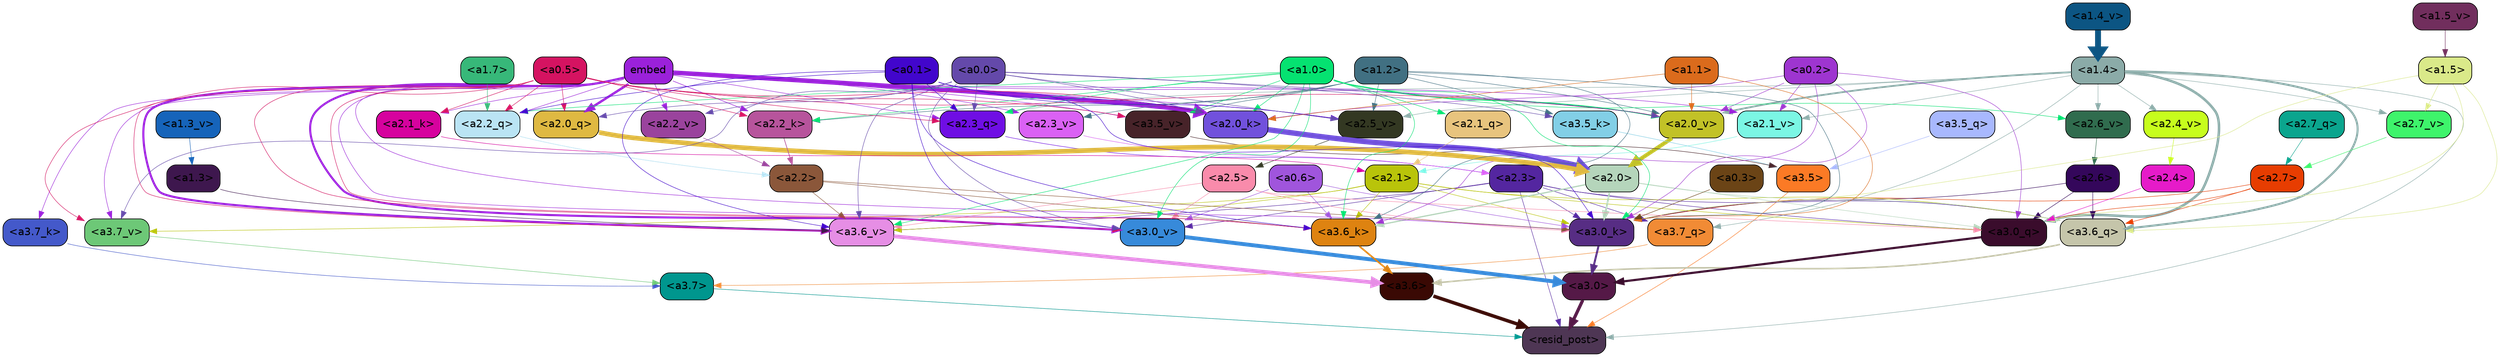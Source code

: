 strict digraph "" {
	graph [bgcolor=transparent,
		layout=dot,
		overlap=false,
		splines=true
	];
	"<a3.7>"	[color=black,
		fillcolor="#00968e",
		fontname=Helvetica,
		shape=box,
		style="filled, rounded"];
	"<resid_post>"	[color=black,
		fillcolor="#4e3654",
		fontname=Helvetica,
		shape=box,
		style="filled, rounded"];
	"<a3.7>" -> "<resid_post>"	[color="#00968e",
		penwidth=0.6239100098609924];
	"<a3.6>"	[color=black,
		fillcolor="#3a0904",
		fontname=Helvetica,
		shape=box,
		style="filled, rounded"];
	"<a3.6>" -> "<resid_post>"	[color="#3a0904",
		penwidth=4.569062113761902];
	"<a3.5>"	[color=black,
		fillcolor="#fb7a25",
		fontname=Helvetica,
		shape=box,
		style="filled, rounded"];
	"<a3.5>" -> "<resid_post>"	[color="#fb7a25",
		penwidth=0.6];
	"<a3.0>"	[color=black,
		fillcolor="#551947",
		fontname=Helvetica,
		shape=box,
		style="filled, rounded"];
	"<a3.0>" -> "<resid_post>"	[color="#551947",
		penwidth=4.283544182777405];
	"<a2.3>"	[color=black,
		fillcolor="#5426a0",
		fontname=Helvetica,
		shape=box,
		style="filled, rounded"];
	"<a2.3>" -> "<resid_post>"	[color="#5426a0",
		penwidth=0.6];
	"<a3.7_q>"	[color=black,
		fillcolor="#f18b35",
		fontname=Helvetica,
		shape=box,
		style="filled, rounded"];
	"<a2.3>" -> "<a3.7_q>"	[color="#5426a0",
		penwidth=0.6];
	"<a3.6_q>"	[color=black,
		fillcolor="#c5c5aa",
		fontname=Helvetica,
		shape=box,
		style="filled, rounded"];
	"<a2.3>" -> "<a3.6_q>"	[color="#5426a0",
		penwidth=0.6];
	"<a3.0_q>"	[color=black,
		fillcolor="#3a0c2c",
		fontname=Helvetica,
		shape=box,
		style="filled, rounded"];
	"<a2.3>" -> "<a3.0_q>"	[color="#5426a0",
		penwidth=0.6];
	"<a3.0_k>"	[color=black,
		fillcolor="#572d84",
		fontname=Helvetica,
		shape=box,
		style="filled, rounded"];
	"<a2.3>" -> "<a3.0_k>"	[color="#5426a0",
		penwidth=0.6];
	"<a3.6_v>"	[color=black,
		fillcolor="#e68ee5",
		fontname=Helvetica,
		shape=box,
		style="filled, rounded"];
	"<a2.3>" -> "<a3.6_v>"	[color="#5426a0",
		penwidth=0.6];
	"<a3.0_v>"	[color=black,
		fillcolor="#378ada",
		fontname=Helvetica,
		shape=box,
		style="filled, rounded"];
	"<a2.3>" -> "<a3.0_v>"	[color="#5426a0",
		penwidth=0.6];
	"<a1.4>"	[color=black,
		fillcolor="#8baba8",
		fontname=Helvetica,
		shape=box,
		style="filled, rounded"];
	"<a1.4>" -> "<resid_post>"	[color="#8baba8",
		penwidth=0.6];
	"<a1.4>" -> "<a3.7_q>"	[color="#8baba8",
		penwidth=0.6];
	"<a1.4>" -> "<a3.6_q>"	[color="#8baba8",
		penwidth=2.6908124685287476];
	"<a1.4>" -> "<a3.0_q>"	[color="#8baba8",
		penwidth=3.32076895236969];
	"<a2.3_q>"	[color=black,
		fillcolor="#6f0ee4",
		fontname=Helvetica,
		shape=box,
		style="filled, rounded"];
	"<a1.4>" -> "<a2.3_q>"	[color="#8baba8",
		penwidth=0.6];
	"<a2.7_v>"	[color=black,
		fillcolor="#3ef46b",
		fontname=Helvetica,
		shape=box,
		style="filled, rounded"];
	"<a1.4>" -> "<a2.7_v>"	[color="#8baba8",
		penwidth=0.6];
	"<a2.6_v>"	[color=black,
		fillcolor="#306c4e",
		fontname=Helvetica,
		shape=box,
		style="filled, rounded"];
	"<a1.4>" -> "<a2.6_v>"	[color="#8baba8",
		penwidth=0.6];
	"<a2.5_v>"	[color=black,
		fillcolor="#333822",
		fontname=Helvetica,
		shape=box,
		style="filled, rounded"];
	"<a1.4>" -> "<a2.5_v>"	[color="#8baba8",
		penwidth=0.6];
	"<a2.4_v>"	[color=black,
		fillcolor="#c7fd1d",
		fontname=Helvetica,
		shape=box,
		style="filled, rounded"];
	"<a1.4>" -> "<a2.4_v>"	[color="#8baba8",
		penwidth=0.6];
	"<a2.1_v>"	[color=black,
		fillcolor="#7bf6e4",
		fontname=Helvetica,
		shape=box,
		style="filled, rounded"];
	"<a1.4>" -> "<a2.1_v>"	[color="#8baba8",
		penwidth=0.6];
	"<a2.0_v>"	[color=black,
		fillcolor="#c2c227",
		fontname=Helvetica,
		shape=box,
		style="filled, rounded"];
	"<a1.4>" -> "<a2.0_v>"	[color="#8baba8",
		penwidth=2.3065454959869385];
	"<a3.7_q>" -> "<a3.7>"	[color="#f18b35",
		penwidth=0.6];
	"<a3.6_q>" -> "<a3.6>"	[color="#c5c5aa",
		penwidth=2.03758105635643];
	"<a3.5_q>"	[color=black,
		fillcolor="#a8b8fe",
		fontname=Helvetica,
		shape=box,
		style="filled, rounded"];
	"<a3.5_q>" -> "<a3.5>"	[color="#a8b8fe",
		penwidth=0.6];
	"<a3.0_q>" -> "<a3.0>"	[color="#3a0c2c",
		penwidth=2.8638100624084473];
	"<a3.7_k>"	[color=black,
		fillcolor="#4459ca",
		fontname=Helvetica,
		shape=box,
		style="filled, rounded"];
	"<a3.7_k>" -> "<a3.7>"	[color="#4459ca",
		penwidth=0.6];
	"<a3.6_k>"	[color=black,
		fillcolor="#de8311",
		fontname=Helvetica,
		shape=box,
		style="filled, rounded"];
	"<a3.6_k>" -> "<a3.6>"	[color="#de8311",
		penwidth=2.174198240041733];
	"<a3.5_k>"	[color=black,
		fillcolor="#82cfe6",
		fontname=Helvetica,
		shape=box,
		style="filled, rounded"];
	"<a3.5_k>" -> "<a3.5>"	[color="#82cfe6",
		penwidth=0.6];
	"<a3.0_k>" -> "<a3.0>"	[color="#572d84",
		penwidth=2.6274144649505615];
	"<a3.7_v>"	[color=black,
		fillcolor="#6dc877",
		fontname=Helvetica,
		shape=box,
		style="filled, rounded"];
	"<a3.7_v>" -> "<a3.7>"	[color="#6dc877",
		penwidth=0.6];
	"<a3.6_v>" -> "<a3.6>"	[color="#e68ee5",
		penwidth=5.002329230308533];
	"<a3.5_v>"	[color=black,
		fillcolor="#472329",
		fontname=Helvetica,
		shape=box,
		style="filled, rounded"];
	"<a3.5_v>" -> "<a3.5>"	[color="#472329",
		penwidth=0.6];
	"<a3.0_v>" -> "<a3.0>"	[color="#378ada",
		penwidth=5.188832879066467];
	"<a2.7>"	[color=black,
		fillcolor="#e73d01",
		fontname=Helvetica,
		shape=box,
		style="filled, rounded"];
	"<a2.7>" -> "<a3.6_q>"	[color="#e73d01",
		penwidth=0.6];
	"<a2.7>" -> "<a3.0_q>"	[color="#e73d01",
		penwidth=0.6];
	"<a2.7>" -> "<a3.0_k>"	[color="#e73d01",
		penwidth=0.6];
	"<a2.6>"	[color=black,
		fillcolor="#34075b",
		fontname=Helvetica,
		shape=box,
		style="filled, rounded"];
	"<a2.6>" -> "<a3.6_q>"	[color="#34075b",
		penwidth=0.6];
	"<a2.6>" -> "<a3.0_q>"	[color="#34075b",
		penwidth=0.6];
	"<a2.6>" -> "<a3.0_k>"	[color="#34075b",
		penwidth=0.6];
	"<a2.1>"	[color=black,
		fillcolor="#b9c40a",
		fontname=Helvetica,
		shape=box,
		style="filled, rounded"];
	"<a2.1>" -> "<a3.6_q>"	[color="#b9c40a",
		penwidth=0.6];
	"<a2.1>" -> "<a3.0_q>"	[color="#b9c40a",
		penwidth=0.6];
	"<a2.1>" -> "<a3.6_k>"	[color="#b9c40a",
		penwidth=0.6];
	"<a2.1>" -> "<a3.0_k>"	[color="#b9c40a",
		penwidth=0.6];
	"<a2.1>" -> "<a3.7_v>"	[color="#b9c40a",
		penwidth=0.6];
	"<a2.1>" -> "<a3.6_v>"	[color="#b9c40a",
		penwidth=0.6];
	"<a2.0>"	[color=black,
		fillcolor="#b5d5bb",
		fontname=Helvetica,
		shape=box,
		style="filled, rounded"];
	"<a2.0>" -> "<a3.6_q>"	[color="#b5d5bb",
		penwidth=0.6];
	"<a2.0>" -> "<a3.0_q>"	[color="#b5d5bb",
		penwidth=0.6];
	"<a2.0>" -> "<a3.6_k>"	[color="#b5d5bb",
		penwidth=1.6254686117172241];
	"<a2.0>" -> "<a3.0_k>"	[color="#b5d5bb",
		penwidth=2.182972814887762];
	"<a1.5>"	[color=black,
		fillcolor="#dae989",
		fontname=Helvetica,
		shape=box,
		style="filled, rounded"];
	"<a1.5>" -> "<a3.6_q>"	[color="#dae989",
		penwidth=0.6];
	"<a1.5>" -> "<a3.0_q>"	[color="#dae989",
		penwidth=0.6];
	"<a1.5>" -> "<a3.0_k>"	[color="#dae989",
		penwidth=0.6];
	"<a1.5>" -> "<a2.7_v>"	[color="#dae989",
		penwidth=0.6];
	"<a2.5>"	[color=black,
		fillcolor="#f98bab",
		fontname=Helvetica,
		shape=box,
		style="filled, rounded"];
	"<a2.5>" -> "<a3.0_q>"	[color="#f98bab",
		penwidth=0.6];
	"<a2.5>" -> "<a3.0_k>"	[color="#f98bab",
		penwidth=0.6];
	"<a2.5>" -> "<a3.6_v>"	[color="#f98bab",
		penwidth=0.6];
	"<a2.5>" -> "<a3.0_v>"	[color="#f98bab",
		penwidth=0.6];
	"<a2.4>"	[color=black,
		fillcolor="#e61bc9",
		fontname=Helvetica,
		shape=box,
		style="filled, rounded"];
	"<a2.4>" -> "<a3.0_q>"	[color="#e61bc9",
		penwidth=0.6];
	"<a0.2>"	[color=black,
		fillcolor="#9e35d0",
		fontname=Helvetica,
		shape=box,
		style="filled, rounded"];
	"<a0.2>" -> "<a3.0_q>"	[color="#9e35d0",
		penwidth=0.6];
	"<a0.2>" -> "<a3.6_k>"	[color="#9e35d0",
		penwidth=0.6];
	"<a0.2>" -> "<a3.0_k>"	[color="#9e35d0",
		penwidth=0.6];
	"<a2.0_k>"	[color=black,
		fillcolor="#7151dc",
		fontname=Helvetica,
		shape=box,
		style="filled, rounded"];
	"<a0.2>" -> "<a2.0_k>"	[color="#9e35d0",
		penwidth=0.6];
	"<a0.2>" -> "<a2.1_v>"	[color="#9e35d0",
		penwidth=0.6];
	"<a0.2>" -> "<a2.0_v>"	[color="#9e35d0",
		penwidth=0.6];
	embed	[color=black,
		fillcolor="#9b21da",
		fontname=Helvetica,
		shape=box,
		style="filled, rounded"];
	embed -> "<a3.7_k>"	[color="#9b21da",
		penwidth=0.6];
	embed -> "<a3.6_k>"	[color="#9b21da",
		penwidth=0.6];
	embed -> "<a3.0_k>"	[color="#9b21da",
		penwidth=0.6];
	embed -> "<a3.7_v>"	[color="#9b21da",
		penwidth=0.6];
	embed -> "<a3.6_v>"	[color="#9b21da",
		penwidth=2.809220314025879];
	embed -> "<a3.5_v>"	[color="#9b21da",
		penwidth=0.6];
	embed -> "<a3.0_v>"	[color="#9b21da",
		penwidth=2.754121422767639];
	embed -> "<a2.3_q>"	[color="#9b21da",
		penwidth=0.6];
	"<a2.2_q>"	[color=black,
		fillcolor="#bae4f4",
		fontname=Helvetica,
		shape=box,
		style="filled, rounded"];
	embed -> "<a2.2_q>"	[color="#9b21da",
		penwidth=0.6];
	"<a2.0_q>"	[color=black,
		fillcolor="#dfb942",
		fontname=Helvetica,
		shape=box,
		style="filled, rounded"];
	embed -> "<a2.0_q>"	[color="#9b21da",
		penwidth=3.102177858352661];
	"<a2.2_k>"	[color=black,
		fillcolor="#b7549c",
		fontname=Helvetica,
		shape=box,
		style="filled, rounded"];
	embed -> "<a2.2_k>"	[color="#9b21da",
		penwidth=0.6805839538574219];
	"<a2.1_k>"	[color=black,
		fillcolor="#d6029e",
		fontname=Helvetica,
		shape=box,
		style="filled, rounded"];
	embed -> "<a2.1_k>"	[color="#9b21da",
		penwidth=0.6];
	embed -> "<a2.0_k>"	[color="#9b21da",
		penwidth=5.977519929409027];
	embed -> "<a2.5_v>"	[color="#9b21da",
		penwidth=0.6];
	"<a2.3_v>"	[color=black,
		fillcolor="#da61f4",
		fontname=Helvetica,
		shape=box,
		style="filled, rounded"];
	embed -> "<a2.3_v>"	[color="#9b21da",
		penwidth=0.6];
	"<a2.2_v>"	[color=black,
		fillcolor="#9a439d",
		fontname=Helvetica,
		shape=box,
		style="filled, rounded"];
	embed -> "<a2.2_v>"	[color="#9b21da",
		penwidth=0.6436443328857422];
	embed -> "<a2.1_v>"	[color="#9b21da",
		penwidth=0.6];
	embed -> "<a2.0_v>"	[color="#9b21da",
		penwidth=0.6];
	"<a2.2>"	[color=black,
		fillcolor="#8b573a",
		fontname=Helvetica,
		shape=box,
		style="filled, rounded"];
	"<a2.2>" -> "<a3.6_k>"	[color="#8b573a",
		penwidth=0.6];
	"<a2.2>" -> "<a3.0_k>"	[color="#8b573a",
		penwidth=0.6065438985824585];
	"<a2.2>" -> "<a3.6_v>"	[color="#8b573a",
		penwidth=0.6];
	"<a1.2>"	[color=black,
		fillcolor="#417082",
		fontname=Helvetica,
		shape=box,
		style="filled, rounded"];
	"<a1.2>" -> "<a3.6_k>"	[color="#417082",
		penwidth=0.6];
	"<a1.2>" -> "<a3.5_k>"	[color="#417082",
		penwidth=0.6];
	"<a1.2>" -> "<a3.0_k>"	[color="#417082",
		penwidth=0.6];
	"<a1.2>" -> "<a3.5_v>"	[color="#417082",
		penwidth=0.6];
	"<a1.2>" -> "<a2.2_k>"	[color="#417082",
		penwidth=0.6];
	"<a1.2>" -> "<a2.5_v>"	[color="#417082",
		penwidth=0.6];
	"<a1.2>" -> "<a2.3_v>"	[color="#417082",
		penwidth=0.6];
	"<a1.2>" -> "<a2.0_v>"	[color="#417082",
		penwidth=0.6];
	"<a1.0>"	[color=black,
		fillcolor="#05e271",
		fontname=Helvetica,
		shape=box,
		style="filled, rounded"];
	"<a1.0>" -> "<a3.6_k>"	[color="#05e271",
		penwidth=0.6];
	"<a1.0>" -> "<a3.0_k>"	[color="#05e271",
		penwidth=0.6];
	"<a1.0>" -> "<a3.6_v>"	[color="#05e271",
		penwidth=0.6];
	"<a1.0>" -> "<a3.5_v>"	[color="#05e271",
		penwidth=0.6];
	"<a1.0>" -> "<a3.0_v>"	[color="#05e271",
		penwidth=0.6];
	"<a1.0>" -> "<a2.3_q>"	[color="#05e271",
		penwidth=0.6];
	"<a1.0>" -> "<a2.2_q>"	[color="#05e271",
		penwidth=0.6];
	"<a2.1_q>"	[color=black,
		fillcolor="#e8c47e",
		fontname=Helvetica,
		shape=box,
		style="filled, rounded"];
	"<a1.0>" -> "<a2.1_q>"	[color="#05e271",
		penwidth=0.6];
	"<a1.0>" -> "<a2.2_k>"	[color="#05e271",
		penwidth=0.6];
	"<a1.0>" -> "<a2.0_k>"	[color="#05e271",
		penwidth=0.6];
	"<a1.0>" -> "<a2.6_v>"	[color="#05e271",
		penwidth=0.6];
	"<a1.0>" -> "<a2.0_v>"	[color="#05e271",
		penwidth=1.2192587852478027];
	"<a0.6>"	[color=black,
		fillcolor="#a055dc",
		fontname=Helvetica,
		shape=box,
		style="filled, rounded"];
	"<a0.6>" -> "<a3.6_k>"	[color="#a055dc",
		penwidth=0.6];
	"<a0.6>" -> "<a3.0_k>"	[color="#a055dc",
		penwidth=0.6];
	"<a0.6>" -> "<a3.0_v>"	[color="#a055dc",
		penwidth=0.6];
	"<a0.5>"	[color=black,
		fillcolor="#d51361",
		fontname=Helvetica,
		shape=box,
		style="filled, rounded"];
	"<a0.5>" -> "<a3.6_k>"	[color="#d51361",
		penwidth=0.6];
	"<a0.5>" -> "<a3.7_v>"	[color="#d51361",
		penwidth=0.6];
	"<a0.5>" -> "<a3.6_v>"	[color="#d51361",
		penwidth=0.6];
	"<a0.5>" -> "<a3.5_v>"	[color="#d51361",
		penwidth=0.6];
	"<a0.5>" -> "<a3.0_v>"	[color="#d51361",
		penwidth=0.6120390892028809];
	"<a0.5>" -> "<a2.3_q>"	[color="#d51361",
		penwidth=0.6];
	"<a0.5>" -> "<a2.2_q>"	[color="#d51361",
		penwidth=0.6];
	"<a0.5>" -> "<a2.0_q>"	[color="#d51361",
		penwidth=0.6];
	"<a0.5>" -> "<a2.2_k>"	[color="#d51361",
		penwidth=0.6];
	"<a0.5>" -> "<a2.1_k>"	[color="#d51361",
		penwidth=0.6];
	"<a0.5>" -> "<a2.0_k>"	[color="#d51361",
		penwidth=0.658348560333252];
	"<a0.5>" -> "<a2.0_v>"	[color="#d51361",
		penwidth=0.6];
	"<a0.1>"	[color=black,
		fillcolor="#4206cc",
		fontname=Helvetica,
		shape=box,
		style="filled, rounded"];
	"<a0.1>" -> "<a3.6_k>"	[color="#4206cc",
		penwidth=0.6];
	"<a0.1>" -> "<a3.0_k>"	[color="#4206cc",
		penwidth=0.6];
	"<a0.1>" -> "<a3.6_v>"	[color="#4206cc",
		penwidth=0.6];
	"<a0.1>" -> "<a3.0_v>"	[color="#4206cc",
		penwidth=0.6];
	"<a0.1>" -> "<a2.3_q>"	[color="#4206cc",
		penwidth=0.6];
	"<a0.1>" -> "<a2.2_q>"	[color="#4206cc",
		penwidth=0.6];
	"<a0.1>" -> "<a2.0_k>"	[color="#4206cc",
		penwidth=0.6];
	"<a0.1>" -> "<a2.5_v>"	[color="#4206cc",
		penwidth=0.6];
	"<a0.0>"	[color=black,
		fillcolor="#6449aa",
		fontname=Helvetica,
		shape=box,
		style="filled, rounded"];
	"<a0.0>" -> "<a3.5_k>"	[color="#6449aa",
		penwidth=0.6];
	"<a0.0>" -> "<a3.7_v>"	[color="#6449aa",
		penwidth=0.6];
	"<a0.0>" -> "<a3.6_v>"	[color="#6449aa",
		penwidth=0.6];
	"<a0.0>" -> "<a3.0_v>"	[color="#6449aa",
		penwidth=0.6];
	"<a0.0>" -> "<a2.3_q>"	[color="#6449aa",
		penwidth=0.6];
	"<a0.0>" -> "<a2.0_q>"	[color="#6449aa",
		penwidth=0.6];
	"<a0.0>" -> "<a2.0_k>"	[color="#6449aa",
		penwidth=0.6];
	"<a0.0>" -> "<a2.5_v>"	[color="#6449aa",
		penwidth=0.6];
	"<a0.0>" -> "<a2.2_v>"	[color="#6449aa",
		penwidth=0.6];
	"<a0.0>" -> "<a2.0_v>"	[color="#6449aa",
		penwidth=0.6];
	"<a1.1>"	[color=black,
		fillcolor="#db6b1c",
		fontname=Helvetica,
		shape=box,
		style="filled, rounded"];
	"<a1.1>" -> "<a3.0_k>"	[color="#db6b1c",
		penwidth=0.6];
	"<a1.1>" -> "<a2.0_k>"	[color="#db6b1c",
		penwidth=0.6];
	"<a1.1>" -> "<a2.0_v>"	[color="#db6b1c",
		penwidth=0.6];
	"<a0.3>"	[color=black,
		fillcolor="#6b4416",
		fontname=Helvetica,
		shape=box,
		style="filled, rounded"];
	"<a0.3>" -> "<a3.0_k>"	[color="#6b4416",
		penwidth=0.6];
	"<a1.3>"	[color=black,
		fillcolor="#3e174e",
		fontname=Helvetica,
		shape=box,
		style="filled, rounded"];
	"<a1.3>" -> "<a3.6_v>"	[color="#3e174e",
		penwidth=0.6];
	"<a2.7_q>"	[color=black,
		fillcolor="#0ba58e",
		fontname=Helvetica,
		shape=box,
		style="filled, rounded"];
	"<a2.7_q>" -> "<a2.7>"	[color="#0ba58e",
		penwidth=0.6];
	"<a2.3_q>" -> "<a2.3>"	[color="#6f0ee4",
		penwidth=0.6];
	"<a2.2_q>" -> "<a2.2>"	[color="#bae4f4",
		penwidth=0.7585353851318359];
	"<a2.1_q>" -> "<a2.1>"	[color="#e8c47e",
		penwidth=0.6];
	"<a2.0_q>" -> "<a2.0>"	[color="#dfb942",
		penwidth=6.189085364341736];
	"<a2.2_k>" -> "<a2.2>"	[color="#b7549c",
		penwidth=0.87534499168396];
	"<a2.1_k>" -> "<a2.1>"	[color="#d6029e",
		penwidth=0.6];
	"<a2.0_k>" -> "<a2.0>"	[color="#7151dc",
		penwidth=7.056803464889526];
	"<a2.7_v>" -> "<a2.7>"	[color="#3ef46b",
		penwidth=0.6];
	"<a2.6_v>" -> "<a2.6>"	[color="#306c4e",
		penwidth=0.6];
	"<a2.5_v>" -> "<a2.5>"	[color="#333822",
		penwidth=0.6];
	"<a2.4_v>" -> "<a2.4>"	[color="#c7fd1d",
		penwidth=0.6];
	"<a2.3_v>" -> "<a2.3>"	[color="#da61f4",
		penwidth=0.6];
	"<a2.2_v>" -> "<a2.2>"	[color="#9a439d",
		penwidth=0.6];
	"<a2.1_v>" -> "<a2.1>"	[color="#7bf6e4",
		penwidth=0.6];
	"<a2.0_v>" -> "<a2.0>"	[color="#c2c227",
		penwidth=5.12138295173645];
	"<a1.7>"	[color=black,
		fillcolor="#37b879",
		fontname=Helvetica,
		shape=box,
		style="filled, rounded"];
	"<a1.7>" -> "<a2.2_q>"	[color="#37b879",
		penwidth=0.6];
	"<a1.5_v>"	[color=black,
		fillcolor="#712e5d",
		fontname=Helvetica,
		shape=box,
		style="filled, rounded"];
	"<a1.5_v>" -> "<a1.5>"	[color="#712e5d",
		penwidth=0.6];
	"<a1.4_v>"	[color=black,
		fillcolor="#0c5583",
		fontname=Helvetica,
		shape=box,
		style="filled, rounded"];
	"<a1.4_v>" -> "<a1.4>"	[color="#0c5583",
		penwidth=7.850657939910889];
	"<a1.3_v>"	[color=black,
		fillcolor="#1664ba",
		fontname=Helvetica,
		shape=box,
		style="filled, rounded"];
	"<a1.3_v>" -> "<a1.3>"	[color="#1664ba",
		penwidth=0.6];
}
